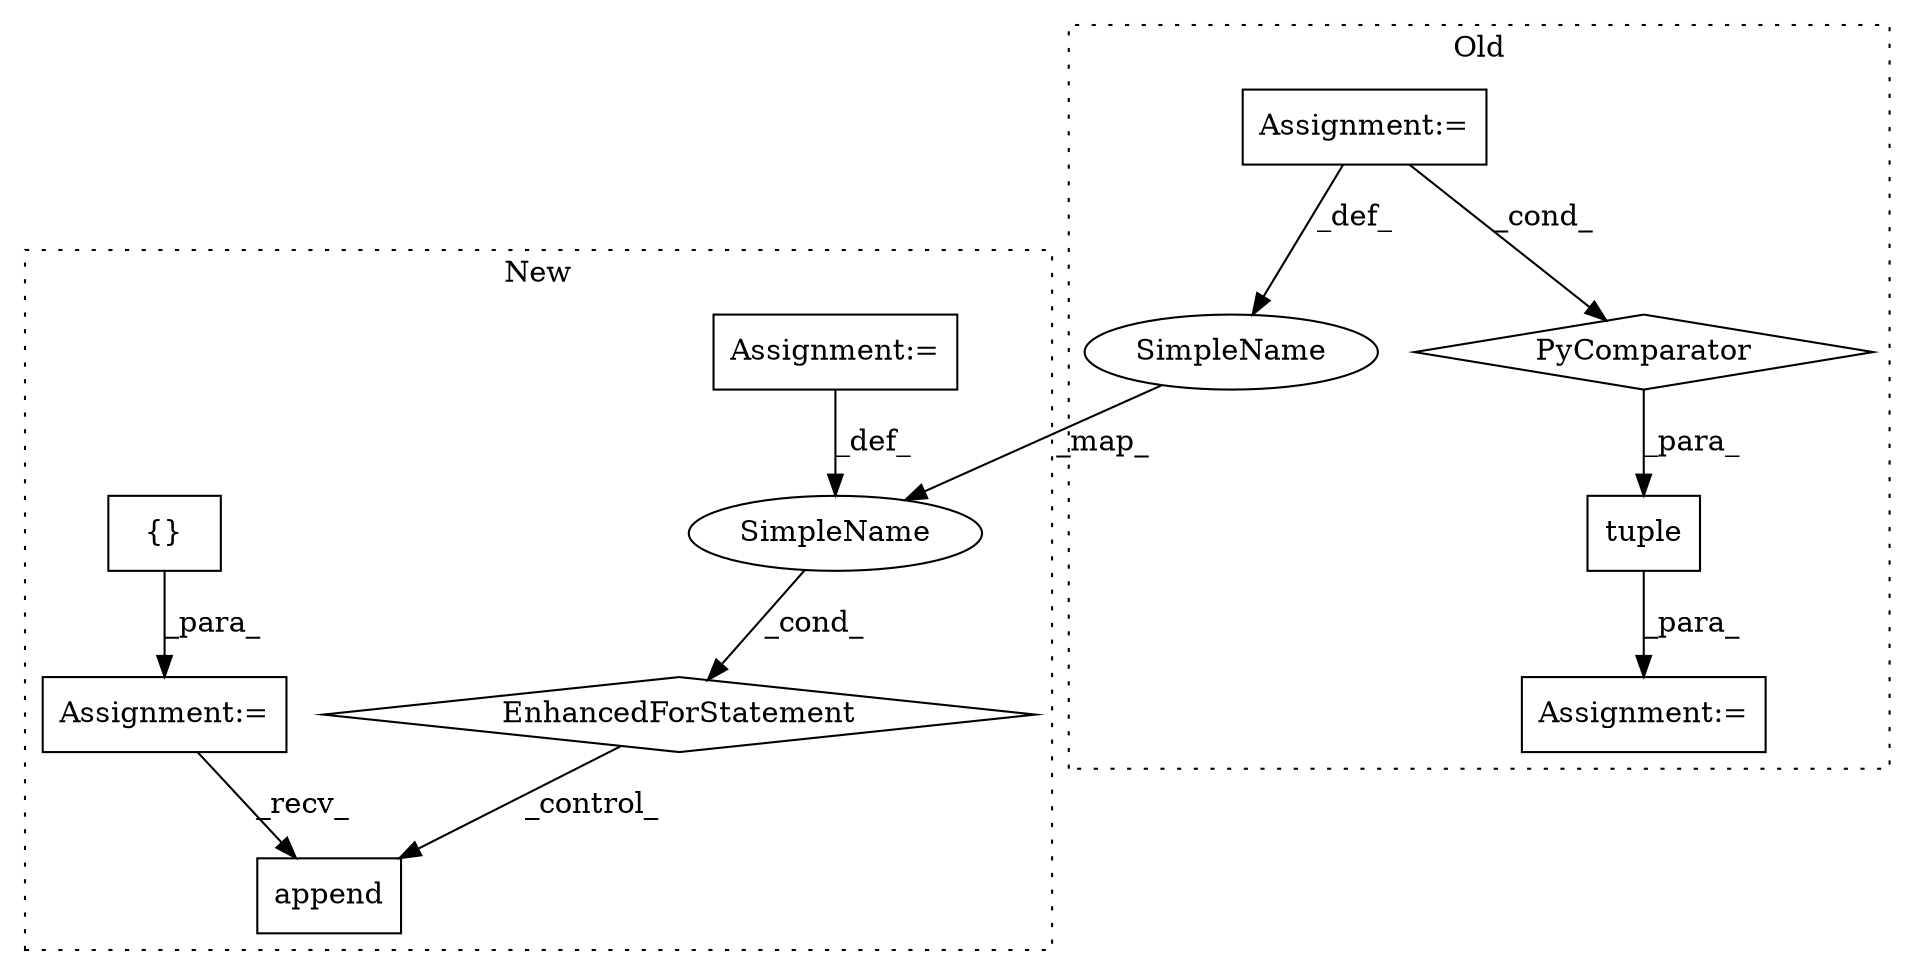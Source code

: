 digraph G {
subgraph cluster0 {
1 [label="tuple" a="32" s="32348,32508" l="17,-5" shape="box"];
4 [label="Assignment:=" a="7" s="32347" l="1" shape="box"];
5 [label="Assignment:=" a="7" s="32479" l="21" shape="box"];
6 [label="PyComparator" a="113" s="32479" l="21" shape="diamond"];
8 [label="SimpleName" a="42" s="32482" l="1" shape="ellipse"];
label = "Old";
style="dotted";
}
subgraph cluster1 {
2 [label="EnhancedForStatement" a="70" s="32635,32701" l="53,2" shape="diamond"];
3 [label="Assignment:=" a="7" s="32635,32701" l="53,2" shape="box"];
7 [label="SimpleName" a="42" s="32692" l="1" shape="ellipse"];
9 [label="append" a="32" s="32761,32790" l="7,1" shape="box"];
10 [label="{}" a="4" s="32627" l="2" shape="box"];
11 [label="Assignment:=" a="7" s="32617" l="1" shape="box"];
label = "New";
style="dotted";
}
1 -> 4 [label="_para_"];
2 -> 9 [label="_control_"];
3 -> 7 [label="_def_"];
5 -> 8 [label="_def_"];
5 -> 6 [label="_cond_"];
6 -> 1 [label="_para_"];
7 -> 2 [label="_cond_"];
8 -> 7 [label="_map_"];
10 -> 11 [label="_para_"];
11 -> 9 [label="_recv_"];
}